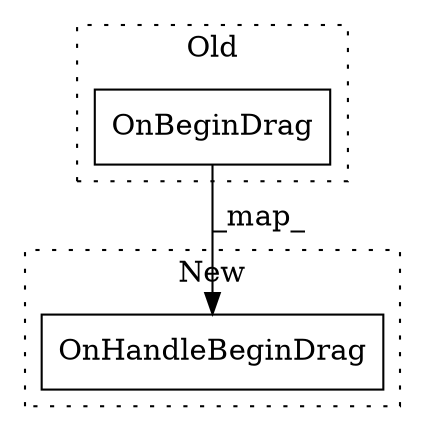 digraph G {
subgraph cluster0 {
1 [label="OnBeginDrag" a="32" s="394,415" l="12,1" shape="box"];
label = "Old";
style="dotted";
}
subgraph cluster1 {
2 [label="OnHandleBeginDrag" a="32" s="1035,1062" l="18,1" shape="box"];
label = "New";
style="dotted";
}
1 -> 2 [label="_map_"];
}
